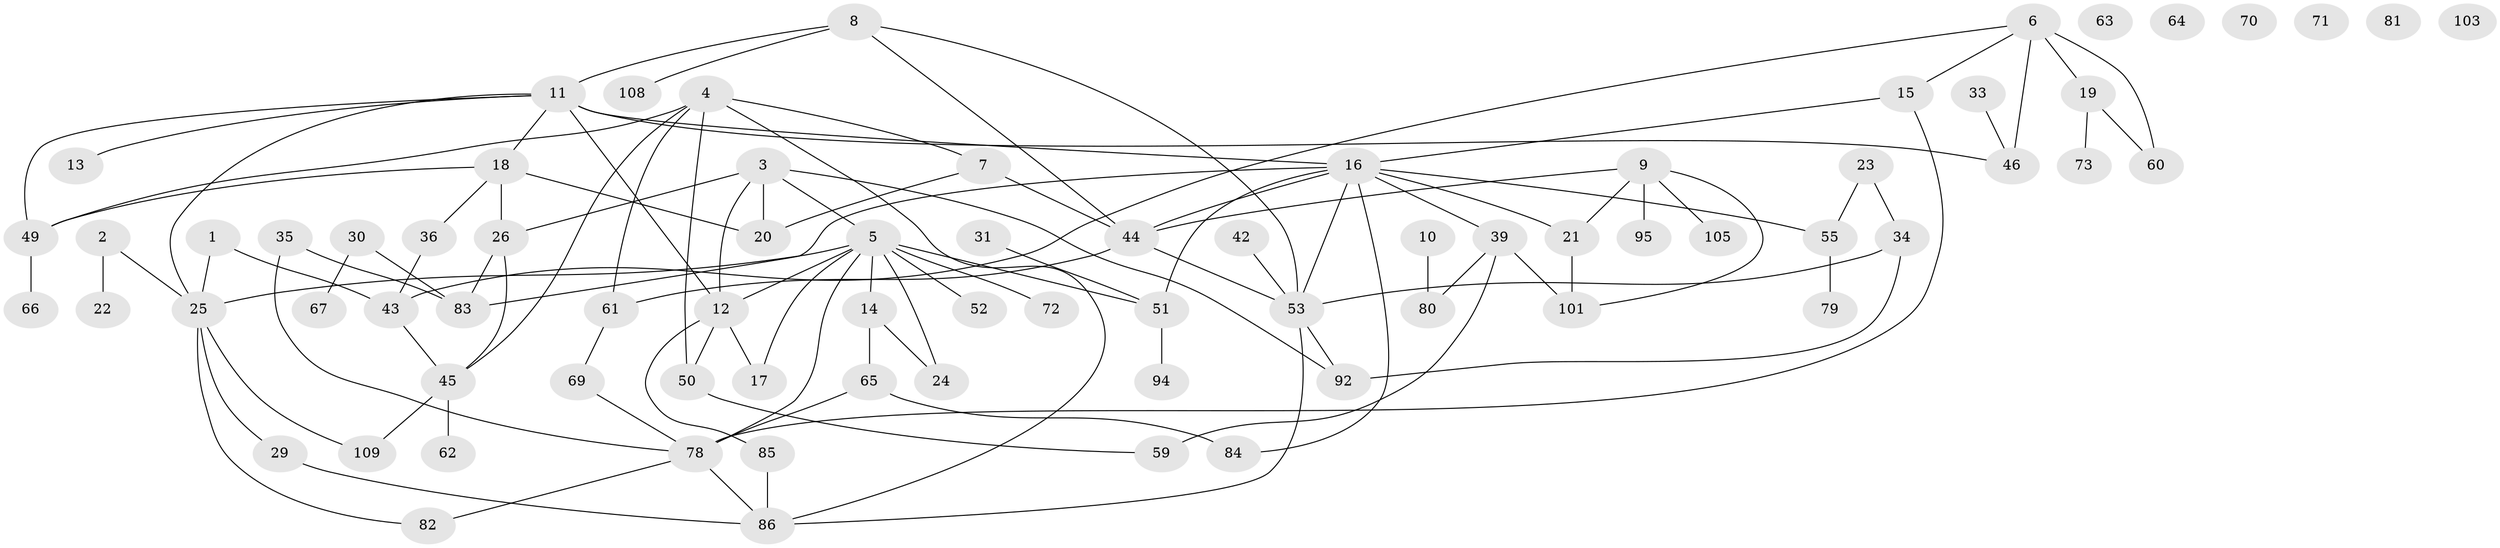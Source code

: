 // original degree distribution, {2: 0.3119266055045872, 1: 0.1651376146788991, 5: 0.08256880733944955, 3: 0.22018348623853212, 4: 0.11009174311926606, 6: 0.027522935779816515, 7: 0.027522935779816515, 0: 0.05504587155963303}
// Generated by graph-tools (version 1.1) at 2025/16/03/04/25 18:16:35]
// undirected, 76 vertices, 109 edges
graph export_dot {
graph [start="1"]
  node [color=gray90,style=filled];
  1;
  2 [super="+97"];
  3;
  4 [super="+27"];
  5 [super="+41+32"];
  6 [super="+58"];
  7 [super="+40"];
  8;
  9;
  10;
  11 [super="+48"];
  12 [super="+38+77"];
  13;
  14;
  15;
  16 [super="+28"];
  17;
  18 [super="+106"];
  19 [super="+104"];
  20;
  21 [super="+75"];
  22 [super="+87"];
  23;
  24 [super="+74+68"];
  25 [super="+93"];
  26 [super="+37"];
  29;
  30;
  31;
  33;
  34;
  35;
  36;
  39 [super="+54"];
  42 [super="+89"];
  43;
  44;
  45;
  46 [super="+76"];
  49 [super="+90"];
  50;
  51;
  52 [super="+57"];
  53;
  55 [super="+88"];
  59;
  60;
  61;
  62;
  63;
  64;
  65;
  66;
  67;
  69;
  70;
  71;
  72;
  73;
  78;
  79;
  80;
  81;
  82;
  83;
  84;
  85;
  86 [super="+96"];
  92;
  94;
  95;
  101;
  103;
  105;
  108;
  109;
  1 -- 25;
  1 -- 43;
  2 -- 25;
  2 -- 22;
  3 -- 12;
  3 -- 20;
  3 -- 92;
  3 -- 5;
  3 -- 26;
  4 -- 45;
  4 -- 61;
  4 -- 49;
  4 -- 50;
  4 -- 86;
  4 -- 7;
  5 -- 14;
  5 -- 78;
  5 -- 72;
  5 -- 12;
  5 -- 17;
  5 -- 51;
  5 -- 52 [weight=2];
  5 -- 25;
  5 -- 24;
  6 -- 43;
  6 -- 19;
  6 -- 60;
  6 -- 15;
  6 -- 46;
  7 -- 20;
  7 -- 44;
  8 -- 44;
  8 -- 53;
  8 -- 108;
  8 -- 11;
  9 -- 21;
  9 -- 44;
  9 -- 95;
  9 -- 101;
  9 -- 105;
  10 -- 80;
  11 -- 16 [weight=2];
  11 -- 12;
  11 -- 13;
  11 -- 49;
  11 -- 18;
  11 -- 25;
  11 -- 46;
  12 -- 50;
  12 -- 17;
  12 -- 85;
  14 -- 65;
  14 -- 24;
  15 -- 78;
  15 -- 16;
  16 -- 39;
  16 -- 53;
  16 -- 84;
  16 -- 44;
  16 -- 51;
  16 -- 83;
  16 -- 55 [weight=2];
  16 -- 21;
  18 -- 36;
  18 -- 49;
  18 -- 20;
  18 -- 26;
  19 -- 73;
  19 -- 60;
  21 -- 101;
  23 -- 34;
  23 -- 55;
  25 -- 82;
  25 -- 109;
  25 -- 29;
  26 -- 45;
  26 -- 83;
  29 -- 86;
  30 -- 67;
  30 -- 83;
  31 -- 51;
  33 -- 46;
  34 -- 53;
  34 -- 92;
  35 -- 78;
  35 -- 83;
  36 -- 43;
  39 -- 80;
  39 -- 59;
  39 -- 101;
  42 -- 53;
  43 -- 45;
  44 -- 53;
  44 -- 61;
  45 -- 62;
  45 -- 109;
  49 -- 66;
  50 -- 59;
  51 -- 94;
  53 -- 92;
  53 -- 86;
  55 -- 79;
  61 -- 69;
  65 -- 78;
  65 -- 84;
  69 -- 78;
  78 -- 82;
  78 -- 86;
  85 -- 86;
}
